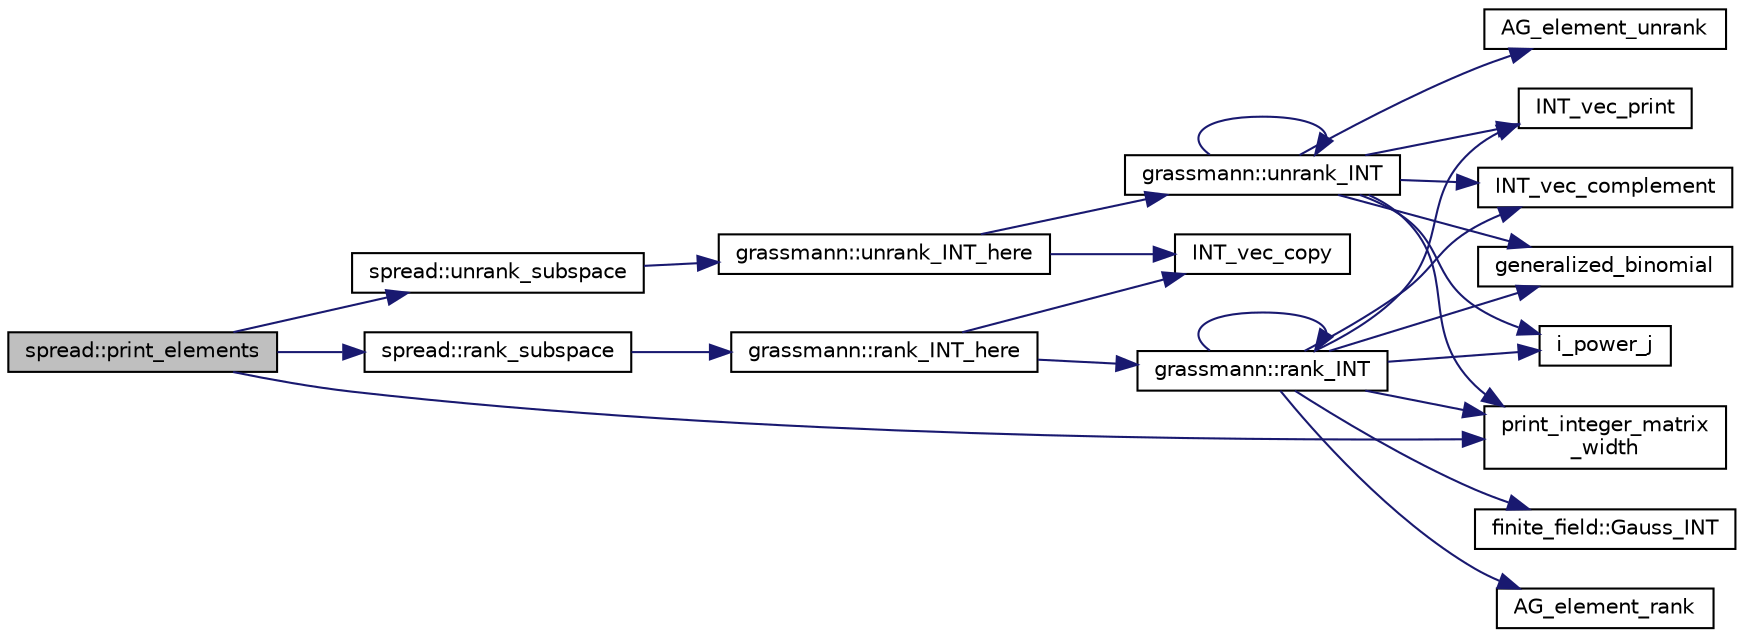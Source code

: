 digraph "spread::print_elements"
{
  edge [fontname="Helvetica",fontsize="10",labelfontname="Helvetica",labelfontsize="10"];
  node [fontname="Helvetica",fontsize="10",shape=record];
  rankdir="LR";
  Node2142 [label="spread::print_elements",height=0.2,width=0.4,color="black", fillcolor="grey75", style="filled", fontcolor="black"];
  Node2142 -> Node2143 [color="midnightblue",fontsize="10",style="solid",fontname="Helvetica"];
  Node2143 [label="spread::unrank_subspace",height=0.2,width=0.4,color="black", fillcolor="white", style="filled",URL="$da/dc1/classspread.html#a9760bc59bc106c8ed23d5bd1cc771fb7"];
  Node2143 -> Node2144 [color="midnightblue",fontsize="10",style="solid",fontname="Helvetica"];
  Node2144 [label="grassmann::unrank_INT_here",height=0.2,width=0.4,color="black", fillcolor="white", style="filled",URL="$df/d02/classgrassmann.html#aa51bb30ed0feb7ad87d500b76e0b3cbe"];
  Node2144 -> Node2145 [color="midnightblue",fontsize="10",style="solid",fontname="Helvetica"];
  Node2145 [label="grassmann::unrank_INT",height=0.2,width=0.4,color="black", fillcolor="white", style="filled",URL="$df/d02/classgrassmann.html#a32079405b95a6da2ba1420567d762d64"];
  Node2145 -> Node2146 [color="midnightblue",fontsize="10",style="solid",fontname="Helvetica"];
  Node2146 [label="generalized_binomial",height=0.2,width=0.4,color="black", fillcolor="white", style="filled",URL="$d2/d7c/combinatorics_8_c.html#a24762dc22e45175d18ec1ec1d2556ae8"];
  Node2145 -> Node2147 [color="midnightblue",fontsize="10",style="solid",fontname="Helvetica"];
  Node2147 [label="i_power_j",height=0.2,width=0.4,color="black", fillcolor="white", style="filled",URL="$de/dc5/algebra__and__number__theory_8h.html#a39b321523e8957d701618bb5cac542b5"];
  Node2145 -> Node2148 [color="midnightblue",fontsize="10",style="solid",fontname="Helvetica"];
  Node2148 [label="AG_element_unrank",height=0.2,width=0.4,color="black", fillcolor="white", style="filled",URL="$d4/d67/geometry_8h.html#a4a33b86c87b2879b97cfa1327abe2885"];
  Node2145 -> Node2149 [color="midnightblue",fontsize="10",style="solid",fontname="Helvetica"];
  Node2149 [label="INT_vec_print",height=0.2,width=0.4,color="black", fillcolor="white", style="filled",URL="$df/dbf/sajeeb_8_c.html#a79a5901af0b47dd0d694109543c027fe"];
  Node2145 -> Node2145 [color="midnightblue",fontsize="10",style="solid",fontname="Helvetica"];
  Node2145 -> Node2150 [color="midnightblue",fontsize="10",style="solid",fontname="Helvetica"];
  Node2150 [label="INT_vec_complement",height=0.2,width=0.4,color="black", fillcolor="white", style="filled",URL="$d5/db4/io__and__os_8h.html#a2a0a724647575fcd3090c763985eb81a"];
  Node2145 -> Node2151 [color="midnightblue",fontsize="10",style="solid",fontname="Helvetica"];
  Node2151 [label="print_integer_matrix\l_width",height=0.2,width=0.4,color="black", fillcolor="white", style="filled",URL="$d5/db4/io__and__os_8h.html#aa78f3e73fc2179251bd15adbcc31573f"];
  Node2144 -> Node2152 [color="midnightblue",fontsize="10",style="solid",fontname="Helvetica"];
  Node2152 [label="INT_vec_copy",height=0.2,width=0.4,color="black", fillcolor="white", style="filled",URL="$df/dbf/sajeeb_8_c.html#ac2d875e27e009af6ec04d17254d11075"];
  Node2142 -> Node2151 [color="midnightblue",fontsize="10",style="solid",fontname="Helvetica"];
  Node2142 -> Node2153 [color="midnightblue",fontsize="10",style="solid",fontname="Helvetica"];
  Node2153 [label="spread::rank_subspace",height=0.2,width=0.4,color="black", fillcolor="white", style="filled",URL="$da/dc1/classspread.html#ab7b6e39af1ed719b13dcd5ec7e2c426c"];
  Node2153 -> Node2154 [color="midnightblue",fontsize="10",style="solid",fontname="Helvetica"];
  Node2154 [label="grassmann::rank_INT_here",height=0.2,width=0.4,color="black", fillcolor="white", style="filled",URL="$df/d02/classgrassmann.html#aaeab144aec85ec523f5a4d614a86d8d7"];
  Node2154 -> Node2152 [color="midnightblue",fontsize="10",style="solid",fontname="Helvetica"];
  Node2154 -> Node2155 [color="midnightblue",fontsize="10",style="solid",fontname="Helvetica"];
  Node2155 [label="grassmann::rank_INT",height=0.2,width=0.4,color="black", fillcolor="white", style="filled",URL="$df/d02/classgrassmann.html#a1fa95ce7ecebd48b04c7a0dc75491184"];
  Node2155 -> Node2151 [color="midnightblue",fontsize="10",style="solid",fontname="Helvetica"];
  Node2155 -> Node2156 [color="midnightblue",fontsize="10",style="solid",fontname="Helvetica"];
  Node2156 [label="finite_field::Gauss_INT",height=0.2,width=0.4,color="black", fillcolor="white", style="filled",URL="$df/d5a/classfinite__field.html#adb676d2e80341b53751326e3a58beb11"];
  Node2155 -> Node2149 [color="midnightblue",fontsize="10",style="solid",fontname="Helvetica"];
  Node2155 -> Node2150 [color="midnightblue",fontsize="10",style="solid",fontname="Helvetica"];
  Node2155 -> Node2147 [color="midnightblue",fontsize="10",style="solid",fontname="Helvetica"];
  Node2155 -> Node2146 [color="midnightblue",fontsize="10",style="solid",fontname="Helvetica"];
  Node2155 -> Node2155 [color="midnightblue",fontsize="10",style="solid",fontname="Helvetica"];
  Node2155 -> Node2157 [color="midnightblue",fontsize="10",style="solid",fontname="Helvetica"];
  Node2157 [label="AG_element_rank",height=0.2,width=0.4,color="black", fillcolor="white", style="filled",URL="$d4/d67/geometry_8h.html#ab2ac908d07dd8038fd996e26bdc75c17"];
}

